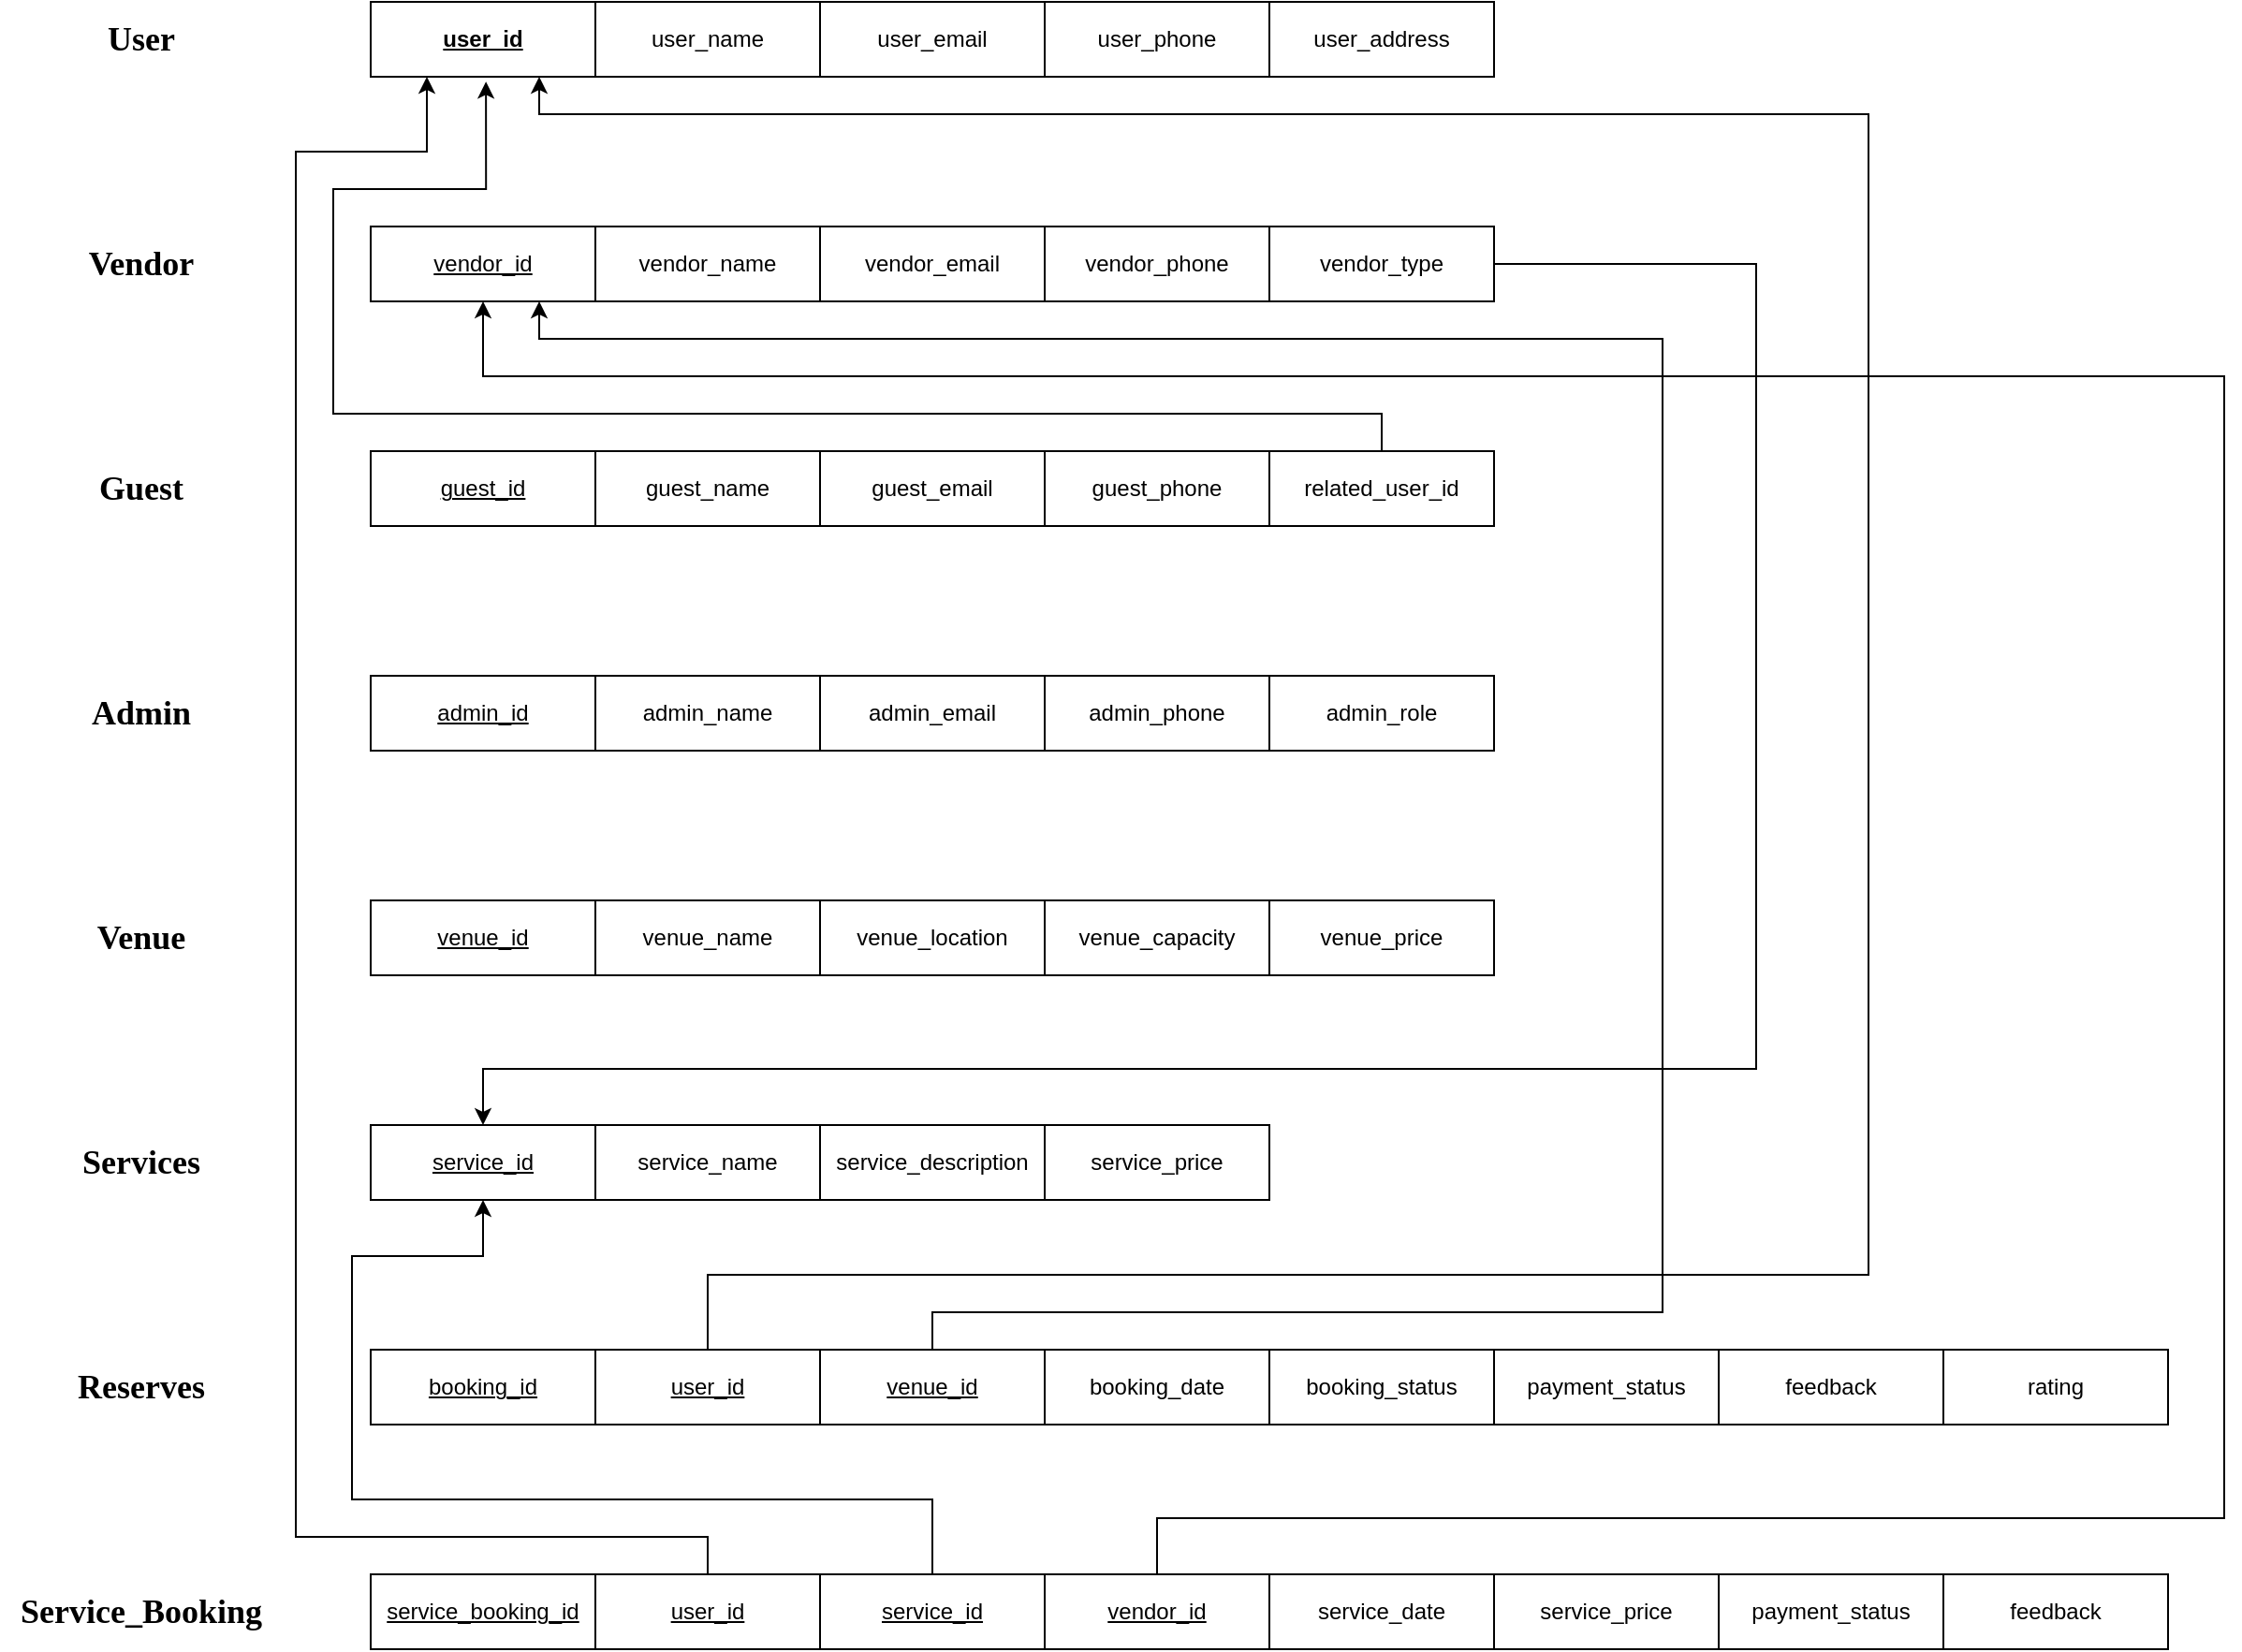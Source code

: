 <mxfile version="24.7.15">
  <diagram id="R2lEEEUBdFMjLlhIrx00" name="Page-1">
    <mxGraphModel dx="2835" dy="928" grid="1" gridSize="10" guides="1" tooltips="1" connect="1" arrows="1" fold="1" page="1" pageScale="1" pageWidth="850" pageHeight="1100" math="0" shadow="0" extFonts="Permanent Marker^https://fonts.googleapis.com/css?family=Permanent+Marker">
      <root>
        <mxCell id="0" />
        <mxCell id="1" parent="0" />
        <mxCell id="rsXgv__6J0zZ2QnWfxfT-11" value="&lt;b&gt;&lt;u&gt;user_id&lt;/u&gt;&lt;/b&gt;" style="rounded=0;whiteSpace=wrap;html=1;" vertex="1" parent="1">
          <mxGeometry x="120" y="80" width="120" height="40" as="geometry" />
        </mxCell>
        <mxCell id="rsXgv__6J0zZ2QnWfxfT-13" value="user_name" style="rounded=0;whiteSpace=wrap;html=1;" vertex="1" parent="1">
          <mxGeometry x="240" y="80" width="120" height="40" as="geometry" />
        </mxCell>
        <mxCell id="rsXgv__6J0zZ2QnWfxfT-14" value="user_email" style="rounded=0;whiteSpace=wrap;html=1;" vertex="1" parent="1">
          <mxGeometry x="360" y="80" width="120" height="40" as="geometry" />
        </mxCell>
        <mxCell id="rsXgv__6J0zZ2QnWfxfT-15" value="user_phone" style="rounded=0;whiteSpace=wrap;html=1;" vertex="1" parent="1">
          <mxGeometry x="480" y="80" width="120" height="40" as="geometry" />
        </mxCell>
        <mxCell id="rsXgv__6J0zZ2QnWfxfT-16" value="user_address" style="rounded=0;whiteSpace=wrap;html=1;" vertex="1" parent="1">
          <mxGeometry x="600" y="80" width="120" height="40" as="geometry" />
        </mxCell>
        <mxCell id="rsXgv__6J0zZ2QnWfxfT-18" value="&lt;u&gt;vendor_id&lt;/u&gt;" style="rounded=0;whiteSpace=wrap;html=1;" vertex="1" parent="1">
          <mxGeometry x="120" y="200" width="120" height="40" as="geometry" />
        </mxCell>
        <mxCell id="rsXgv__6J0zZ2QnWfxfT-19" value="vendor_name" style="rounded=0;whiteSpace=wrap;html=1;" vertex="1" parent="1">
          <mxGeometry x="240" y="200" width="120" height="40" as="geometry" />
        </mxCell>
        <mxCell id="rsXgv__6J0zZ2QnWfxfT-20" value="vendor_email" style="rounded=0;whiteSpace=wrap;html=1;" vertex="1" parent="1">
          <mxGeometry x="360" y="200" width="120" height="40" as="geometry" />
        </mxCell>
        <mxCell id="rsXgv__6J0zZ2QnWfxfT-21" value="vendor_phone" style="rounded=0;whiteSpace=wrap;html=1;" vertex="1" parent="1">
          <mxGeometry x="480" y="200" width="120" height="40" as="geometry" />
        </mxCell>
        <mxCell id="rsXgv__6J0zZ2QnWfxfT-69" style="edgeStyle=orthogonalEdgeStyle;rounded=0;orthogonalLoop=1;jettySize=auto;html=1;" edge="1" parent="1" source="rsXgv__6J0zZ2QnWfxfT-22" target="rsXgv__6J0zZ2QnWfxfT-39">
          <mxGeometry relative="1" as="geometry">
            <Array as="points">
              <mxPoint x="860" y="220" />
              <mxPoint x="860" y="650" />
              <mxPoint x="180" y="650" />
            </Array>
          </mxGeometry>
        </mxCell>
        <mxCell id="rsXgv__6J0zZ2QnWfxfT-22" value="vendor_type" style="rounded=0;whiteSpace=wrap;html=1;" vertex="1" parent="1">
          <mxGeometry x="600" y="200" width="120" height="40" as="geometry" />
        </mxCell>
        <mxCell id="rsXgv__6J0zZ2QnWfxfT-23" value="&lt;u&gt;guest_id&lt;/u&gt;" style="rounded=0;whiteSpace=wrap;html=1;" vertex="1" parent="1">
          <mxGeometry x="120" y="320" width="120" height="40" as="geometry" />
        </mxCell>
        <mxCell id="rsXgv__6J0zZ2QnWfxfT-24" value="guest_name" style="rounded=0;whiteSpace=wrap;html=1;" vertex="1" parent="1">
          <mxGeometry x="240" y="320" width="120" height="40" as="geometry" />
        </mxCell>
        <mxCell id="rsXgv__6J0zZ2QnWfxfT-25" value="guest_email" style="rounded=0;whiteSpace=wrap;html=1;" vertex="1" parent="1">
          <mxGeometry x="360" y="320" width="120" height="40" as="geometry" />
        </mxCell>
        <mxCell id="rsXgv__6J0zZ2QnWfxfT-26" value="guest_phone" style="rounded=0;whiteSpace=wrap;html=1;" vertex="1" parent="1">
          <mxGeometry x="480" y="320" width="120" height="40" as="geometry" />
        </mxCell>
        <mxCell id="rsXgv__6J0zZ2QnWfxfT-68" style="edgeStyle=orthogonalEdgeStyle;rounded=0;orthogonalLoop=1;jettySize=auto;html=1;entryX=0.513;entryY=1.066;entryDx=0;entryDy=0;entryPerimeter=0;" edge="1" parent="1" source="rsXgv__6J0zZ2QnWfxfT-27" target="rsXgv__6J0zZ2QnWfxfT-11">
          <mxGeometry relative="1" as="geometry">
            <mxPoint x="170" y="130" as="targetPoint" />
            <Array as="points">
              <mxPoint x="660" y="300" />
              <mxPoint x="100" y="300" />
              <mxPoint x="100" y="180" />
              <mxPoint x="182" y="180" />
            </Array>
          </mxGeometry>
        </mxCell>
        <mxCell id="rsXgv__6J0zZ2QnWfxfT-27" value="related_user_id" style="rounded=0;whiteSpace=wrap;html=1;" vertex="1" parent="1">
          <mxGeometry x="600" y="320" width="120" height="40" as="geometry" />
        </mxCell>
        <mxCell id="rsXgv__6J0zZ2QnWfxfT-28" value="&lt;u&gt;admin_id&lt;/u&gt;" style="rounded=0;whiteSpace=wrap;html=1;" vertex="1" parent="1">
          <mxGeometry x="120" y="440" width="120" height="40" as="geometry" />
        </mxCell>
        <mxCell id="rsXgv__6J0zZ2QnWfxfT-29" value="admin_name" style="rounded=0;whiteSpace=wrap;html=1;" vertex="1" parent="1">
          <mxGeometry x="240" y="440" width="120" height="40" as="geometry" />
        </mxCell>
        <mxCell id="rsXgv__6J0zZ2QnWfxfT-30" value="admin_email" style="rounded=0;whiteSpace=wrap;html=1;" vertex="1" parent="1">
          <mxGeometry x="360" y="440" width="120" height="40" as="geometry" />
        </mxCell>
        <mxCell id="rsXgv__6J0zZ2QnWfxfT-31" value="admin_phone" style="rounded=0;whiteSpace=wrap;html=1;" vertex="1" parent="1">
          <mxGeometry x="480" y="440" width="120" height="40" as="geometry" />
        </mxCell>
        <mxCell id="rsXgv__6J0zZ2QnWfxfT-32" value="admin_role" style="rounded=0;whiteSpace=wrap;html=1;" vertex="1" parent="1">
          <mxGeometry x="600" y="440" width="120" height="40" as="geometry" />
        </mxCell>
        <mxCell id="rsXgv__6J0zZ2QnWfxfT-34" value="&lt;u&gt;venue_id&lt;/u&gt;" style="rounded=0;whiteSpace=wrap;html=1;" vertex="1" parent="1">
          <mxGeometry x="120" y="560" width="120" height="40" as="geometry" />
        </mxCell>
        <mxCell id="rsXgv__6J0zZ2QnWfxfT-35" value="venue_name" style="rounded=0;whiteSpace=wrap;html=1;" vertex="1" parent="1">
          <mxGeometry x="240" y="560" width="120" height="40" as="geometry" />
        </mxCell>
        <mxCell id="rsXgv__6J0zZ2QnWfxfT-36" value="venue_location" style="rounded=0;whiteSpace=wrap;html=1;" vertex="1" parent="1">
          <mxGeometry x="360" y="560" width="120" height="40" as="geometry" />
        </mxCell>
        <mxCell id="rsXgv__6J0zZ2QnWfxfT-37" value="venue_capacity" style="rounded=0;whiteSpace=wrap;html=1;" vertex="1" parent="1">
          <mxGeometry x="480" y="560" width="120" height="40" as="geometry" />
        </mxCell>
        <mxCell id="rsXgv__6J0zZ2QnWfxfT-38" value="venue_price" style="rounded=0;whiteSpace=wrap;html=1;" vertex="1" parent="1">
          <mxGeometry x="600" y="560" width="120" height="40" as="geometry" />
        </mxCell>
        <mxCell id="rsXgv__6J0zZ2QnWfxfT-39" value="&lt;u&gt;service_id&lt;/u&gt;" style="rounded=0;whiteSpace=wrap;html=1;" vertex="1" parent="1">
          <mxGeometry x="120" y="680" width="120" height="40" as="geometry" />
        </mxCell>
        <mxCell id="rsXgv__6J0zZ2QnWfxfT-40" value="service_name" style="rounded=0;whiteSpace=wrap;html=1;" vertex="1" parent="1">
          <mxGeometry x="240" y="680" width="120" height="40" as="geometry" />
        </mxCell>
        <mxCell id="rsXgv__6J0zZ2QnWfxfT-41" value="service_description" style="rounded=0;whiteSpace=wrap;html=1;" vertex="1" parent="1">
          <mxGeometry x="360" y="680" width="120" height="40" as="geometry" />
        </mxCell>
        <mxCell id="rsXgv__6J0zZ2QnWfxfT-42" value="service_price" style="rounded=0;whiteSpace=wrap;html=1;" vertex="1" parent="1">
          <mxGeometry x="480" y="680" width="120" height="40" as="geometry" />
        </mxCell>
        <mxCell id="rsXgv__6J0zZ2QnWfxfT-45" value="&lt;u&gt;booking_id&lt;/u&gt;" style="rounded=0;whiteSpace=wrap;html=1;" vertex="1" parent="1">
          <mxGeometry x="120" y="800" width="120" height="40" as="geometry" />
        </mxCell>
        <mxCell id="rsXgv__6J0zZ2QnWfxfT-65" style="edgeStyle=orthogonalEdgeStyle;rounded=0;orthogonalLoop=1;jettySize=auto;html=1;exitX=0.5;exitY=0;exitDx=0;exitDy=0;entryX=0.75;entryY=1;entryDx=0;entryDy=0;" edge="1" parent="1" source="rsXgv__6J0zZ2QnWfxfT-46" target="rsXgv__6J0zZ2QnWfxfT-11">
          <mxGeometry relative="1" as="geometry">
            <Array as="points">
              <mxPoint x="300" y="760" />
              <mxPoint x="920" y="760" />
              <mxPoint x="920" y="140" />
              <mxPoint x="210" y="140" />
            </Array>
          </mxGeometry>
        </mxCell>
        <mxCell id="rsXgv__6J0zZ2QnWfxfT-46" value="&lt;u&gt;user_id&lt;/u&gt;" style="rounded=0;whiteSpace=wrap;html=1;" vertex="1" parent="1">
          <mxGeometry x="240" y="800" width="120" height="40" as="geometry" />
        </mxCell>
        <mxCell id="rsXgv__6J0zZ2QnWfxfT-66" style="edgeStyle=orthogonalEdgeStyle;rounded=0;orthogonalLoop=1;jettySize=auto;html=1;exitX=0.5;exitY=0;exitDx=0;exitDy=0;entryX=0.75;entryY=1;entryDx=0;entryDy=0;" edge="1" parent="1" source="rsXgv__6J0zZ2QnWfxfT-47" target="rsXgv__6J0zZ2QnWfxfT-18">
          <mxGeometry relative="1" as="geometry">
            <Array as="points">
              <mxPoint x="420" y="780" />
              <mxPoint x="810" y="780" />
              <mxPoint x="810" y="260" />
              <mxPoint x="210" y="260" />
            </Array>
          </mxGeometry>
        </mxCell>
        <mxCell id="rsXgv__6J0zZ2QnWfxfT-47" value="&lt;u&gt;venue_id&lt;/u&gt;" style="rounded=0;whiteSpace=wrap;html=1;" vertex="1" parent="1">
          <mxGeometry x="360" y="800" width="120" height="40" as="geometry" />
        </mxCell>
        <mxCell id="rsXgv__6J0zZ2QnWfxfT-48" value="booking_date" style="rounded=0;whiteSpace=wrap;html=1;" vertex="1" parent="1">
          <mxGeometry x="480" y="800" width="120" height="40" as="geometry" />
        </mxCell>
        <mxCell id="rsXgv__6J0zZ2QnWfxfT-49" value="booking_status" style="rounded=0;whiteSpace=wrap;html=1;" vertex="1" parent="1">
          <mxGeometry x="600" y="800" width="120" height="40" as="geometry" />
        </mxCell>
        <mxCell id="rsXgv__6J0zZ2QnWfxfT-51" value="payment_status" style="rounded=0;whiteSpace=wrap;html=1;" vertex="1" parent="1">
          <mxGeometry x="720" y="800" width="120" height="40" as="geometry" />
        </mxCell>
        <mxCell id="rsXgv__6J0zZ2QnWfxfT-52" value="feedback" style="rounded=0;whiteSpace=wrap;html=1;" vertex="1" parent="1">
          <mxGeometry x="840" y="800" width="120" height="40" as="geometry" />
        </mxCell>
        <mxCell id="rsXgv__6J0zZ2QnWfxfT-53" value="rating" style="rounded=0;whiteSpace=wrap;html=1;" vertex="1" parent="1">
          <mxGeometry x="960" y="800" width="120" height="40" as="geometry" />
        </mxCell>
        <mxCell id="rsXgv__6J0zZ2QnWfxfT-54" value="&lt;u&gt;service_booking_id&lt;/u&gt;" style="rounded=0;whiteSpace=wrap;html=1;" vertex="1" parent="1">
          <mxGeometry x="120" y="920" width="120" height="40" as="geometry" />
        </mxCell>
        <mxCell id="rsXgv__6J0zZ2QnWfxfT-62" style="edgeStyle=orthogonalEdgeStyle;rounded=0;orthogonalLoop=1;jettySize=auto;html=1;entryX=0.25;entryY=1;entryDx=0;entryDy=0;" edge="1" parent="1" source="rsXgv__6J0zZ2QnWfxfT-55" target="rsXgv__6J0zZ2QnWfxfT-11">
          <mxGeometry relative="1" as="geometry">
            <Array as="points">
              <mxPoint x="300" y="900" />
              <mxPoint x="80" y="900" />
              <mxPoint x="80" y="160" />
              <mxPoint x="150" y="160" />
            </Array>
          </mxGeometry>
        </mxCell>
        <mxCell id="rsXgv__6J0zZ2QnWfxfT-55" value="&lt;u&gt;user_id&lt;/u&gt;" style="rounded=0;whiteSpace=wrap;html=1;" vertex="1" parent="1">
          <mxGeometry x="240" y="920" width="120" height="40" as="geometry" />
        </mxCell>
        <mxCell id="rsXgv__6J0zZ2QnWfxfT-63" style="edgeStyle=orthogonalEdgeStyle;rounded=0;orthogonalLoop=1;jettySize=auto;html=1;entryX=0.5;entryY=1;entryDx=0;entryDy=0;" edge="1" parent="1" source="rsXgv__6J0zZ2QnWfxfT-56" target="rsXgv__6J0zZ2QnWfxfT-39">
          <mxGeometry relative="1" as="geometry">
            <Array as="points">
              <mxPoint x="420" y="880" />
              <mxPoint x="110" y="880" />
              <mxPoint x="110" y="750" />
              <mxPoint x="180" y="750" />
            </Array>
          </mxGeometry>
        </mxCell>
        <mxCell id="rsXgv__6J0zZ2QnWfxfT-56" value="&lt;u&gt;service_id&lt;/u&gt;" style="rounded=0;whiteSpace=wrap;html=1;" vertex="1" parent="1">
          <mxGeometry x="360" y="920" width="120" height="40" as="geometry" />
        </mxCell>
        <mxCell id="rsXgv__6J0zZ2QnWfxfT-64" style="edgeStyle=orthogonalEdgeStyle;rounded=0;orthogonalLoop=1;jettySize=auto;html=1;exitX=0.5;exitY=0;exitDx=0;exitDy=0;entryX=0.5;entryY=1;entryDx=0;entryDy=0;" edge="1" parent="1" source="rsXgv__6J0zZ2QnWfxfT-57" target="rsXgv__6J0zZ2QnWfxfT-18">
          <mxGeometry relative="1" as="geometry">
            <Array as="points">
              <mxPoint x="540" y="890" />
              <mxPoint x="1110" y="890" />
              <mxPoint x="1110" y="280" />
              <mxPoint x="180" y="280" />
            </Array>
          </mxGeometry>
        </mxCell>
        <mxCell id="rsXgv__6J0zZ2QnWfxfT-57" value="&lt;u&gt;vendor_id&lt;/u&gt;" style="rounded=0;whiteSpace=wrap;html=1;" vertex="1" parent="1">
          <mxGeometry x="480" y="920" width="120" height="40" as="geometry" />
        </mxCell>
        <mxCell id="rsXgv__6J0zZ2QnWfxfT-58" value="service_date" style="rounded=0;whiteSpace=wrap;html=1;" vertex="1" parent="1">
          <mxGeometry x="600" y="920" width="120" height="40" as="geometry" />
        </mxCell>
        <mxCell id="rsXgv__6J0zZ2QnWfxfT-59" value="service_price" style="rounded=0;whiteSpace=wrap;html=1;" vertex="1" parent="1">
          <mxGeometry x="720" y="920" width="120" height="40" as="geometry" />
        </mxCell>
        <mxCell id="rsXgv__6J0zZ2QnWfxfT-60" value="payment_status" style="rounded=0;whiteSpace=wrap;html=1;" vertex="1" parent="1">
          <mxGeometry x="840" y="920" width="120" height="40" as="geometry" />
        </mxCell>
        <mxCell id="rsXgv__6J0zZ2QnWfxfT-61" value="feedback" style="rounded=0;whiteSpace=wrap;html=1;" vertex="1" parent="1">
          <mxGeometry x="960" y="920" width="120" height="40" as="geometry" />
        </mxCell>
        <mxCell id="rsXgv__6J0zZ2QnWfxfT-70" value="&lt;code&gt;&lt;font face=&quot;Times New Roman&quot; style=&quot;font-size: 18px;&quot;&gt;User&lt;/font&gt;&lt;/code&gt;" style="text;html=1;align=center;verticalAlign=middle;resizable=0;points=[];autosize=1;strokeColor=none;fillColor=none;fontStyle=1" vertex="1" parent="1">
          <mxGeometry x="-33" y="80" width="60" height="40" as="geometry" />
        </mxCell>
        <mxCell id="rsXgv__6J0zZ2QnWfxfT-71" value="&lt;code&gt;&lt;font style=&quot;font-size: 18px;&quot; face=&quot;Times New Roman&quot;&gt;Vendor&lt;/font&gt;&lt;/code&gt;" style="text;html=1;align=center;verticalAlign=middle;resizable=0;points=[];autosize=1;strokeColor=none;fillColor=none;fontStyle=1" vertex="1" parent="1">
          <mxGeometry x="-43" y="200" width="80" height="40" as="geometry" />
        </mxCell>
        <mxCell id="rsXgv__6J0zZ2QnWfxfT-72" value="&lt;code&gt;&lt;font style=&quot;font-size: 18px;&quot; face=&quot;Times New Roman&quot;&gt;Guest&lt;/font&gt;&lt;/code&gt;" style="text;html=1;align=center;verticalAlign=middle;resizable=0;points=[];autosize=1;strokeColor=none;fillColor=none;fontStyle=1" vertex="1" parent="1">
          <mxGeometry x="-38" y="320" width="70" height="40" as="geometry" />
        </mxCell>
        <mxCell id="rsXgv__6J0zZ2QnWfxfT-73" value="&lt;code&gt;&lt;font style=&quot;font-size: 18px;&quot; face=&quot;Times New Roman&quot;&gt;Admin&lt;/font&gt;&lt;/code&gt;" style="text;html=1;align=center;verticalAlign=middle;resizable=0;points=[];autosize=1;strokeColor=none;fillColor=none;fontStyle=1" vertex="1" parent="1">
          <mxGeometry x="-38" y="440" width="70" height="40" as="geometry" />
        </mxCell>
        <mxCell id="rsXgv__6J0zZ2QnWfxfT-74" value="&lt;code&gt;&lt;font style=&quot;font-size: 18px;&quot; face=&quot;Times New Roman&quot;&gt;Venue&lt;/font&gt;&lt;/code&gt;" style="text;html=1;align=center;verticalAlign=middle;resizable=0;points=[];autosize=1;strokeColor=none;fillColor=none;fontStyle=1" vertex="1" parent="1">
          <mxGeometry x="-38" y="560" width="70" height="40" as="geometry" />
        </mxCell>
        <mxCell id="rsXgv__6J0zZ2QnWfxfT-75" value="&lt;code&gt;&lt;font style=&quot;font-size: 18px;&quot; face=&quot;Times New Roman&quot;&gt;Services&lt;/font&gt;&lt;/code&gt;" style="text;html=1;align=center;verticalAlign=middle;resizable=0;points=[];autosize=1;strokeColor=none;fillColor=none;fontStyle=1" vertex="1" parent="1">
          <mxGeometry x="-43" y="680" width="80" height="40" as="geometry" />
        </mxCell>
        <mxCell id="rsXgv__6J0zZ2QnWfxfT-76" value="&lt;span style=&quot;text-wrap: wrap;&quot;&gt;&lt;font style=&quot;font-size: 18px;&quot; face=&quot;Times New Roman&quot;&gt;Reserves&lt;/font&gt;&lt;/span&gt;" style="text;html=1;align=center;verticalAlign=middle;resizable=0;points=[];autosize=1;strokeColor=none;fillColor=none;fontStyle=1" vertex="1" parent="1">
          <mxGeometry x="-48" y="800" width="90" height="40" as="geometry" />
        </mxCell>
        <mxCell id="rsXgv__6J0zZ2QnWfxfT-77" value="&lt;code&gt;&lt;font face=&quot;Times New Roman&quot; style=&quot;font-size: 18px;&quot;&gt;Service_Booking&lt;/font&gt;&lt;/code&gt;" style="text;html=1;align=center;verticalAlign=middle;resizable=0;points=[];autosize=1;strokeColor=none;fillColor=none;fontStyle=1" vertex="1" parent="1">
          <mxGeometry x="-78" y="920" width="150" height="40" as="geometry" />
        </mxCell>
      </root>
    </mxGraphModel>
  </diagram>
</mxfile>
